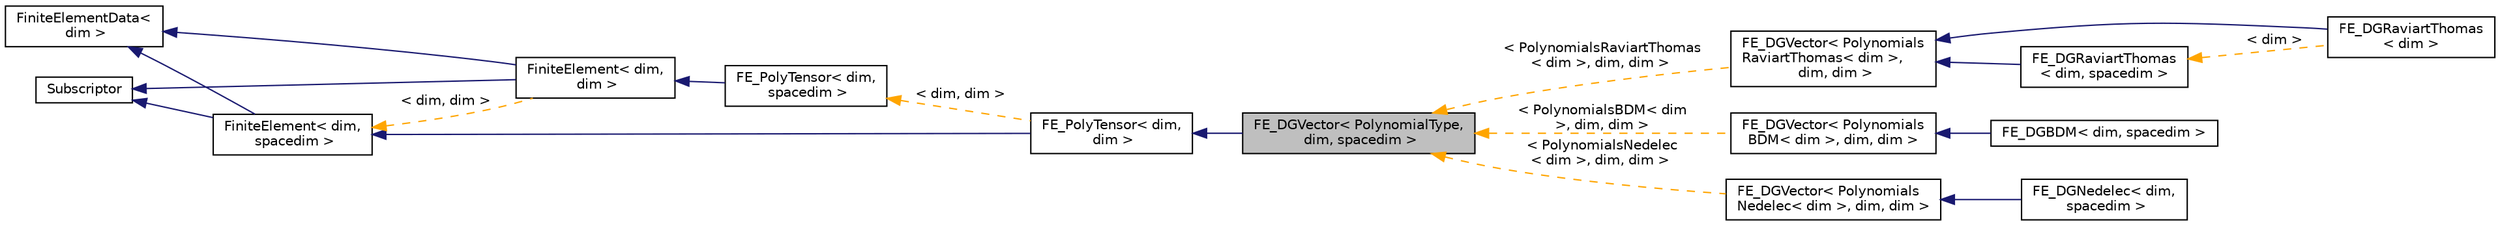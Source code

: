 digraph "FE_DGVector&lt; PolynomialType, dim, spacedim &gt;"
{
 // LATEX_PDF_SIZE
  edge [fontname="Helvetica",fontsize="10",labelfontname="Helvetica",labelfontsize="10"];
  node [fontname="Helvetica",fontsize="10",shape=record];
  rankdir="LR";
  Node1 [label="FE_DGVector\< PolynomialType,\l dim, spacedim \>",height=0.2,width=0.4,color="black", fillcolor="grey75", style="filled", fontcolor="black",tooltip=" "];
  Node2 -> Node1 [dir="back",color="midnightblue",fontsize="10",style="solid",fontname="Helvetica"];
  Node2 [label="FE_PolyTensor\< dim,\l dim \>",height=0.2,width=0.4,color="black", fillcolor="white", style="filled",URL="$classFE__PolyTensor.html",tooltip=" "];
  Node3 -> Node2 [dir="back",color="midnightblue",fontsize="10",style="solid",fontname="Helvetica"];
  Node3 [label="FiniteElement\< dim,\l spacedim \>",height=0.2,width=0.4,color="black", fillcolor="white", style="filled",URL="$classFiniteElement.html",tooltip=" "];
  Node4 -> Node3 [dir="back",color="midnightblue",fontsize="10",style="solid",fontname="Helvetica"];
  Node4 [label="Subscriptor",height=0.2,width=0.4,color="black", fillcolor="white", style="filled",URL="$classSubscriptor.html",tooltip=" "];
  Node5 -> Node3 [dir="back",color="midnightblue",fontsize="10",style="solid",fontname="Helvetica"];
  Node5 [label="FiniteElementData\<\l dim \>",height=0.2,width=0.4,color="black", fillcolor="white", style="filled",URL="$classFiniteElementData.html",tooltip=" "];
  Node6 -> Node2 [dir="back",color="orange",fontsize="10",style="dashed",label=" \< dim, dim \>" ,fontname="Helvetica"];
  Node6 [label="FE_PolyTensor\< dim,\l spacedim \>",height=0.2,width=0.4,color="black", fillcolor="white", style="filled",URL="$classFE__PolyTensor.html",tooltip=" "];
  Node7 -> Node6 [dir="back",color="midnightblue",fontsize="10",style="solid",fontname="Helvetica"];
  Node7 [label="FiniteElement\< dim,\l dim \>",height=0.2,width=0.4,color="black", fillcolor="white", style="filled",URL="$classFiniteElement.html",tooltip=" "];
  Node4 -> Node7 [dir="back",color="midnightblue",fontsize="10",style="solid",fontname="Helvetica"];
  Node5 -> Node7 [dir="back",color="midnightblue",fontsize="10",style="solid",fontname="Helvetica"];
  Node3 -> Node7 [dir="back",color="orange",fontsize="10",style="dashed",label=" \< dim, dim \>" ,fontname="Helvetica"];
  Node1 -> Node8 [dir="back",color="orange",fontsize="10",style="dashed",label=" \< PolynomialsRaviartThomas\l\< dim \>, dim, dim \>" ,fontname="Helvetica"];
  Node8 [label="FE_DGVector\< Polynomials\lRaviartThomas\< dim \>,\l dim, dim \>",height=0.2,width=0.4,color="black", fillcolor="white", style="filled",URL="$classFE__DGVector.html",tooltip=" "];
  Node8 -> Node9 [dir="back",color="midnightblue",fontsize="10",style="solid",fontname="Helvetica"];
  Node9 [label="FE_DGRaviartThomas\l\< dim, spacedim \>",height=0.2,width=0.4,color="black", fillcolor="white", style="filled",URL="$classFE__DGRaviartThomas.html",tooltip=" "];
  Node9 -> Node10 [dir="back",color="orange",fontsize="10",style="dashed",label=" \< dim \>" ,fontname="Helvetica"];
  Node10 [label="FE_DGRaviartThomas\l\< dim \>",height=0.2,width=0.4,color="black", fillcolor="white", style="filled",URL="$classFE__DGRaviartThomas.html",tooltip=" "];
  Node8 -> Node10 [dir="back",color="midnightblue",fontsize="10",style="solid",fontname="Helvetica"];
  Node1 -> Node11 [dir="back",color="orange",fontsize="10",style="dashed",label=" \< PolynomialsBDM\< dim\l \>, dim, dim \>" ,fontname="Helvetica"];
  Node11 [label="FE_DGVector\< Polynomials\lBDM\< dim \>, dim, dim \>",height=0.2,width=0.4,color="black", fillcolor="white", style="filled",URL="$classFE__DGVector.html",tooltip=" "];
  Node11 -> Node12 [dir="back",color="midnightblue",fontsize="10",style="solid",fontname="Helvetica"];
  Node12 [label="FE_DGBDM\< dim, spacedim \>",height=0.2,width=0.4,color="black", fillcolor="white", style="filled",URL="$classFE__DGBDM.html",tooltip=" "];
  Node1 -> Node13 [dir="back",color="orange",fontsize="10",style="dashed",label=" \< PolynomialsNedelec\l\< dim \>, dim, dim \>" ,fontname="Helvetica"];
  Node13 [label="FE_DGVector\< Polynomials\lNedelec\< dim \>, dim, dim \>",height=0.2,width=0.4,color="black", fillcolor="white", style="filled",URL="$classFE__DGVector.html",tooltip=" "];
  Node13 -> Node14 [dir="back",color="midnightblue",fontsize="10",style="solid",fontname="Helvetica"];
  Node14 [label="FE_DGNedelec\< dim,\l spacedim \>",height=0.2,width=0.4,color="black", fillcolor="white", style="filled",URL="$classFE__DGNedelec.html",tooltip=" "];
}
